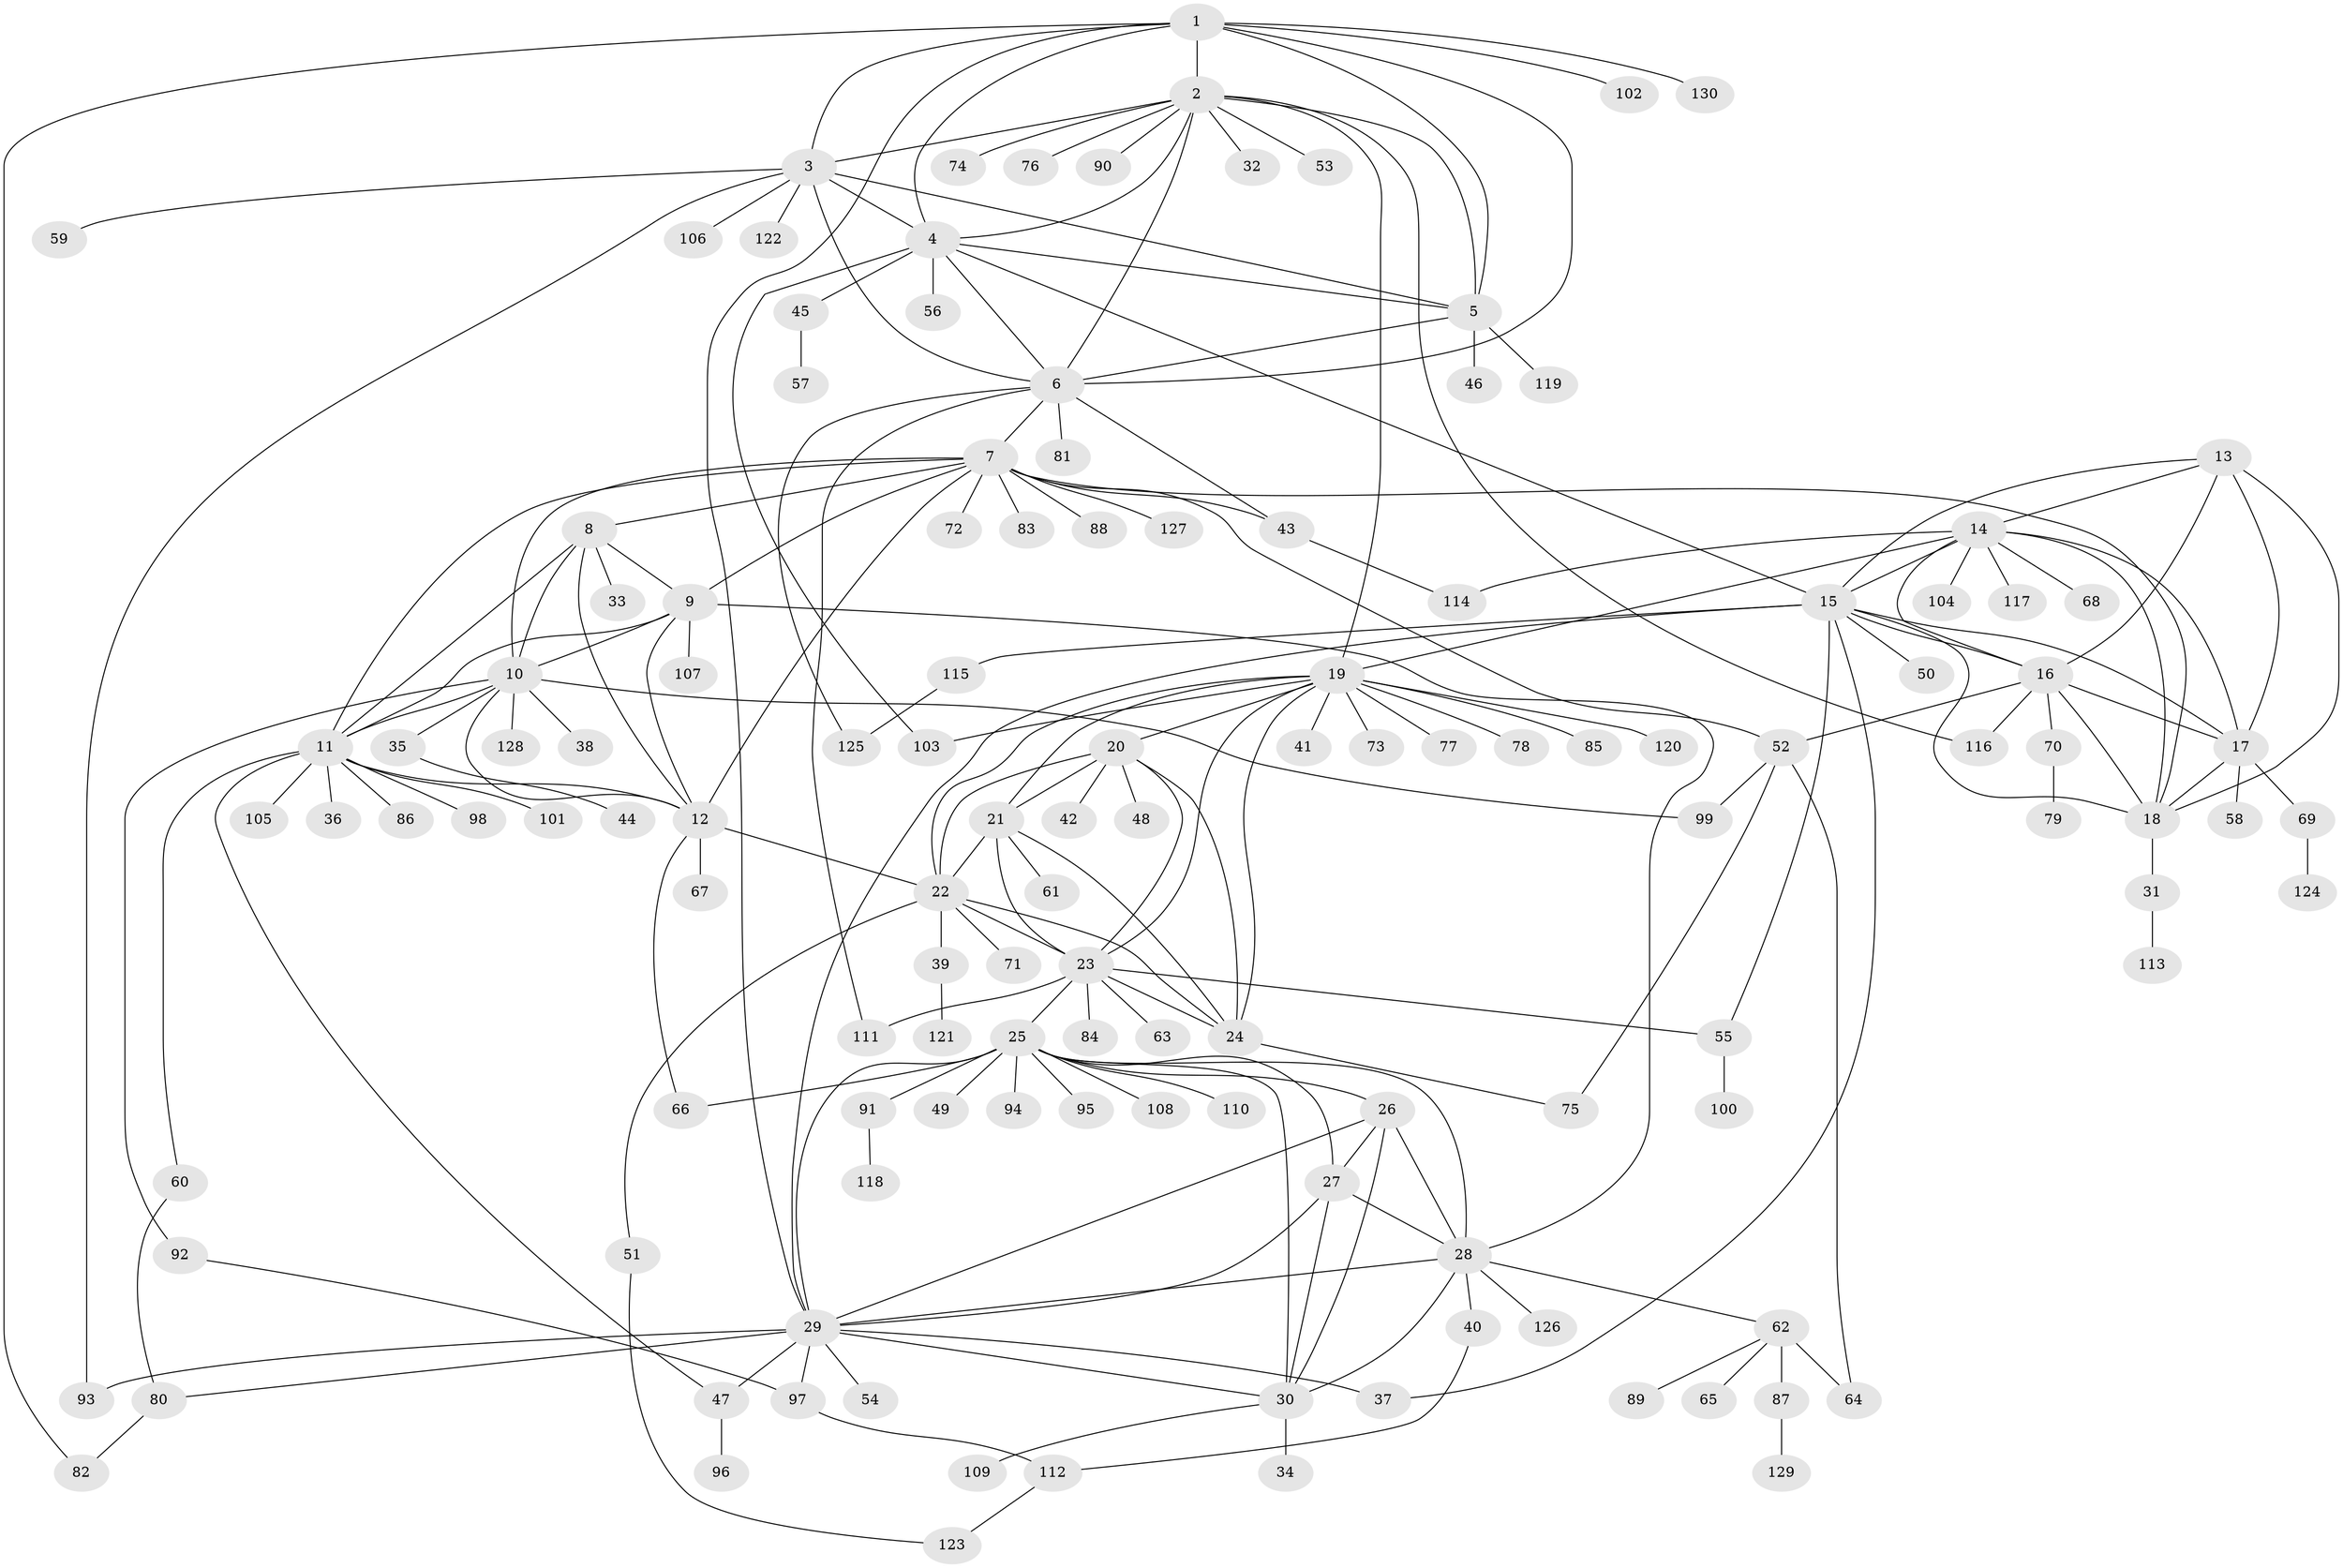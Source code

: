 // Generated by graph-tools (version 1.1) at 2025/02/03/09/25 03:02:40]
// undirected, 130 vertices, 205 edges
graph export_dot {
graph [start="1"]
  node [color=gray90,style=filled];
  1;
  2;
  3;
  4;
  5;
  6;
  7;
  8;
  9;
  10;
  11;
  12;
  13;
  14;
  15;
  16;
  17;
  18;
  19;
  20;
  21;
  22;
  23;
  24;
  25;
  26;
  27;
  28;
  29;
  30;
  31;
  32;
  33;
  34;
  35;
  36;
  37;
  38;
  39;
  40;
  41;
  42;
  43;
  44;
  45;
  46;
  47;
  48;
  49;
  50;
  51;
  52;
  53;
  54;
  55;
  56;
  57;
  58;
  59;
  60;
  61;
  62;
  63;
  64;
  65;
  66;
  67;
  68;
  69;
  70;
  71;
  72;
  73;
  74;
  75;
  76;
  77;
  78;
  79;
  80;
  81;
  82;
  83;
  84;
  85;
  86;
  87;
  88;
  89;
  90;
  91;
  92;
  93;
  94;
  95;
  96;
  97;
  98;
  99;
  100;
  101;
  102;
  103;
  104;
  105;
  106;
  107;
  108;
  109;
  110;
  111;
  112;
  113;
  114;
  115;
  116;
  117;
  118;
  119;
  120;
  121;
  122;
  123;
  124;
  125;
  126;
  127;
  128;
  129;
  130;
  1 -- 2;
  1 -- 3;
  1 -- 4;
  1 -- 5;
  1 -- 6;
  1 -- 29;
  1 -- 82;
  1 -- 102;
  1 -- 130;
  2 -- 3;
  2 -- 4;
  2 -- 5;
  2 -- 6;
  2 -- 19;
  2 -- 32;
  2 -- 53;
  2 -- 74;
  2 -- 76;
  2 -- 90;
  2 -- 116;
  3 -- 4;
  3 -- 5;
  3 -- 6;
  3 -- 59;
  3 -- 93;
  3 -- 106;
  3 -- 122;
  4 -- 5;
  4 -- 6;
  4 -- 15;
  4 -- 45;
  4 -- 56;
  4 -- 103;
  5 -- 6;
  5 -- 46;
  5 -- 119;
  6 -- 7;
  6 -- 43;
  6 -- 81;
  6 -- 111;
  6 -- 125;
  7 -- 8;
  7 -- 9;
  7 -- 10;
  7 -- 11;
  7 -- 12;
  7 -- 18;
  7 -- 43;
  7 -- 52;
  7 -- 72;
  7 -- 83;
  7 -- 88;
  7 -- 127;
  8 -- 9;
  8 -- 10;
  8 -- 11;
  8 -- 12;
  8 -- 33;
  9 -- 10;
  9 -- 11;
  9 -- 12;
  9 -- 28;
  9 -- 107;
  10 -- 11;
  10 -- 12;
  10 -- 35;
  10 -- 38;
  10 -- 92;
  10 -- 99;
  10 -- 128;
  11 -- 12;
  11 -- 36;
  11 -- 47;
  11 -- 60;
  11 -- 86;
  11 -- 98;
  11 -- 101;
  11 -- 105;
  12 -- 22;
  12 -- 66;
  12 -- 67;
  13 -- 14;
  13 -- 15;
  13 -- 16;
  13 -- 17;
  13 -- 18;
  14 -- 15;
  14 -- 16;
  14 -- 17;
  14 -- 18;
  14 -- 19;
  14 -- 68;
  14 -- 104;
  14 -- 114;
  14 -- 117;
  15 -- 16;
  15 -- 17;
  15 -- 18;
  15 -- 29;
  15 -- 37;
  15 -- 50;
  15 -- 55;
  15 -- 115;
  16 -- 17;
  16 -- 18;
  16 -- 52;
  16 -- 70;
  16 -- 116;
  17 -- 18;
  17 -- 58;
  17 -- 69;
  18 -- 31;
  19 -- 20;
  19 -- 21;
  19 -- 22;
  19 -- 23;
  19 -- 24;
  19 -- 41;
  19 -- 73;
  19 -- 77;
  19 -- 78;
  19 -- 85;
  19 -- 103;
  19 -- 120;
  20 -- 21;
  20 -- 22;
  20 -- 23;
  20 -- 24;
  20 -- 42;
  20 -- 48;
  21 -- 22;
  21 -- 23;
  21 -- 24;
  21 -- 61;
  22 -- 23;
  22 -- 24;
  22 -- 39;
  22 -- 51;
  22 -- 71;
  23 -- 24;
  23 -- 25;
  23 -- 55;
  23 -- 63;
  23 -- 84;
  23 -- 111;
  24 -- 75;
  25 -- 26;
  25 -- 27;
  25 -- 28;
  25 -- 29;
  25 -- 30;
  25 -- 49;
  25 -- 66;
  25 -- 91;
  25 -- 94;
  25 -- 95;
  25 -- 108;
  25 -- 110;
  26 -- 27;
  26 -- 28;
  26 -- 29;
  26 -- 30;
  27 -- 28;
  27 -- 29;
  27 -- 30;
  28 -- 29;
  28 -- 30;
  28 -- 40;
  28 -- 62;
  28 -- 126;
  29 -- 30;
  29 -- 37;
  29 -- 47;
  29 -- 54;
  29 -- 80;
  29 -- 93;
  29 -- 97;
  30 -- 34;
  30 -- 109;
  31 -- 113;
  35 -- 44;
  39 -- 121;
  40 -- 112;
  43 -- 114;
  45 -- 57;
  47 -- 96;
  51 -- 123;
  52 -- 64;
  52 -- 75;
  52 -- 99;
  55 -- 100;
  60 -- 80;
  62 -- 64;
  62 -- 65;
  62 -- 87;
  62 -- 89;
  69 -- 124;
  70 -- 79;
  80 -- 82;
  87 -- 129;
  91 -- 118;
  92 -- 97;
  97 -- 112;
  112 -- 123;
  115 -- 125;
}
